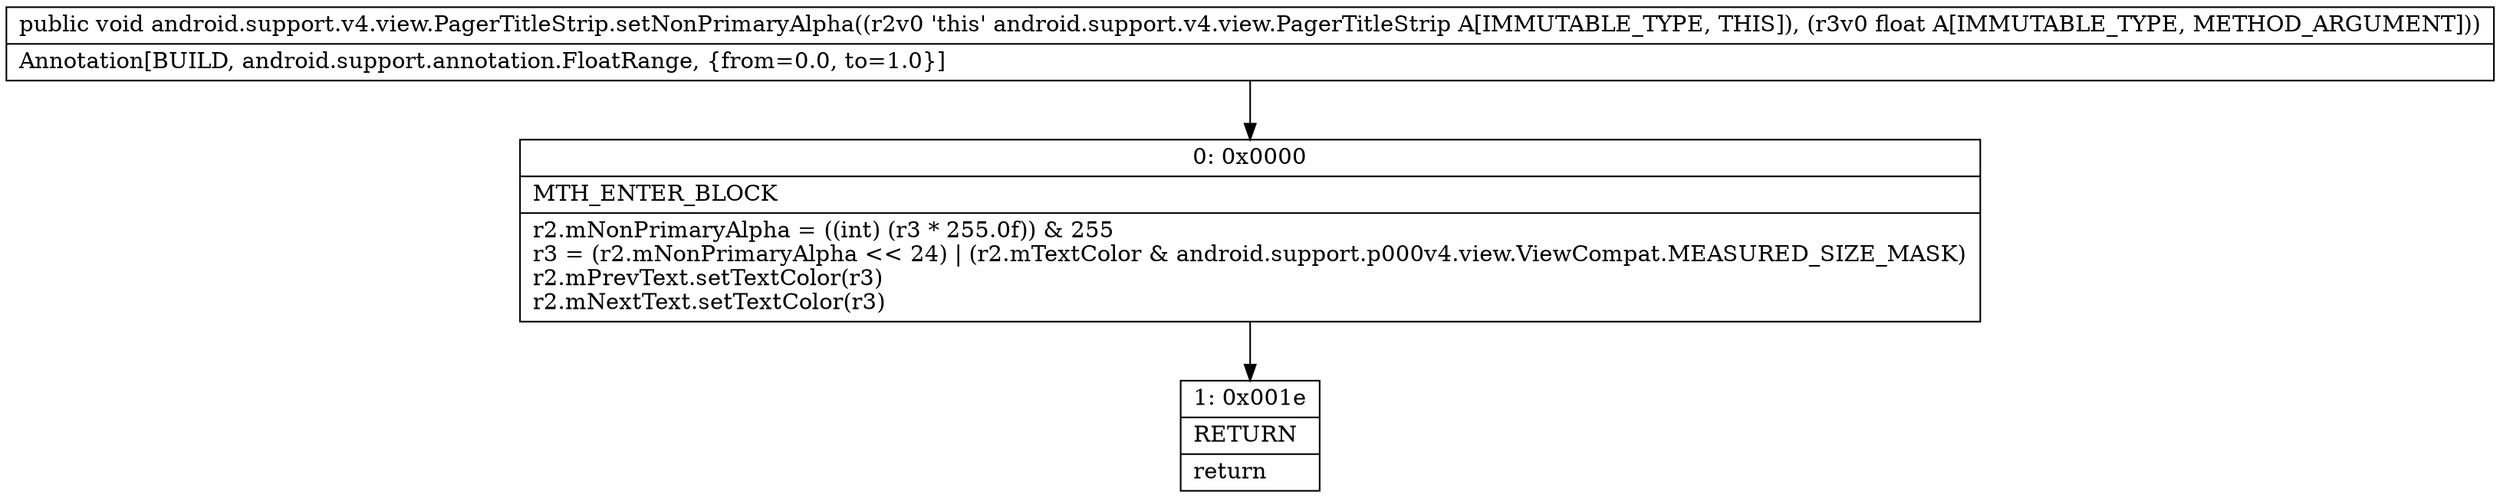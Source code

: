 digraph "CFG forandroid.support.v4.view.PagerTitleStrip.setNonPrimaryAlpha(F)V" {
Node_0 [shape=record,label="{0\:\ 0x0000|MTH_ENTER_BLOCK\l|r2.mNonPrimaryAlpha = ((int) (r3 * 255.0f)) & 255\lr3 = (r2.mNonPrimaryAlpha \<\< 24) \| (r2.mTextColor & android.support.p000v4.view.ViewCompat.MEASURED_SIZE_MASK)\lr2.mPrevText.setTextColor(r3)\lr2.mNextText.setTextColor(r3)\l}"];
Node_1 [shape=record,label="{1\:\ 0x001e|RETURN\l|return\l}"];
MethodNode[shape=record,label="{public void android.support.v4.view.PagerTitleStrip.setNonPrimaryAlpha((r2v0 'this' android.support.v4.view.PagerTitleStrip A[IMMUTABLE_TYPE, THIS]), (r3v0 float A[IMMUTABLE_TYPE, METHOD_ARGUMENT]))  | Annotation[BUILD, android.support.annotation.FloatRange, \{from=0.0, to=1.0\}]\l}"];
MethodNode -> Node_0;
Node_0 -> Node_1;
}

